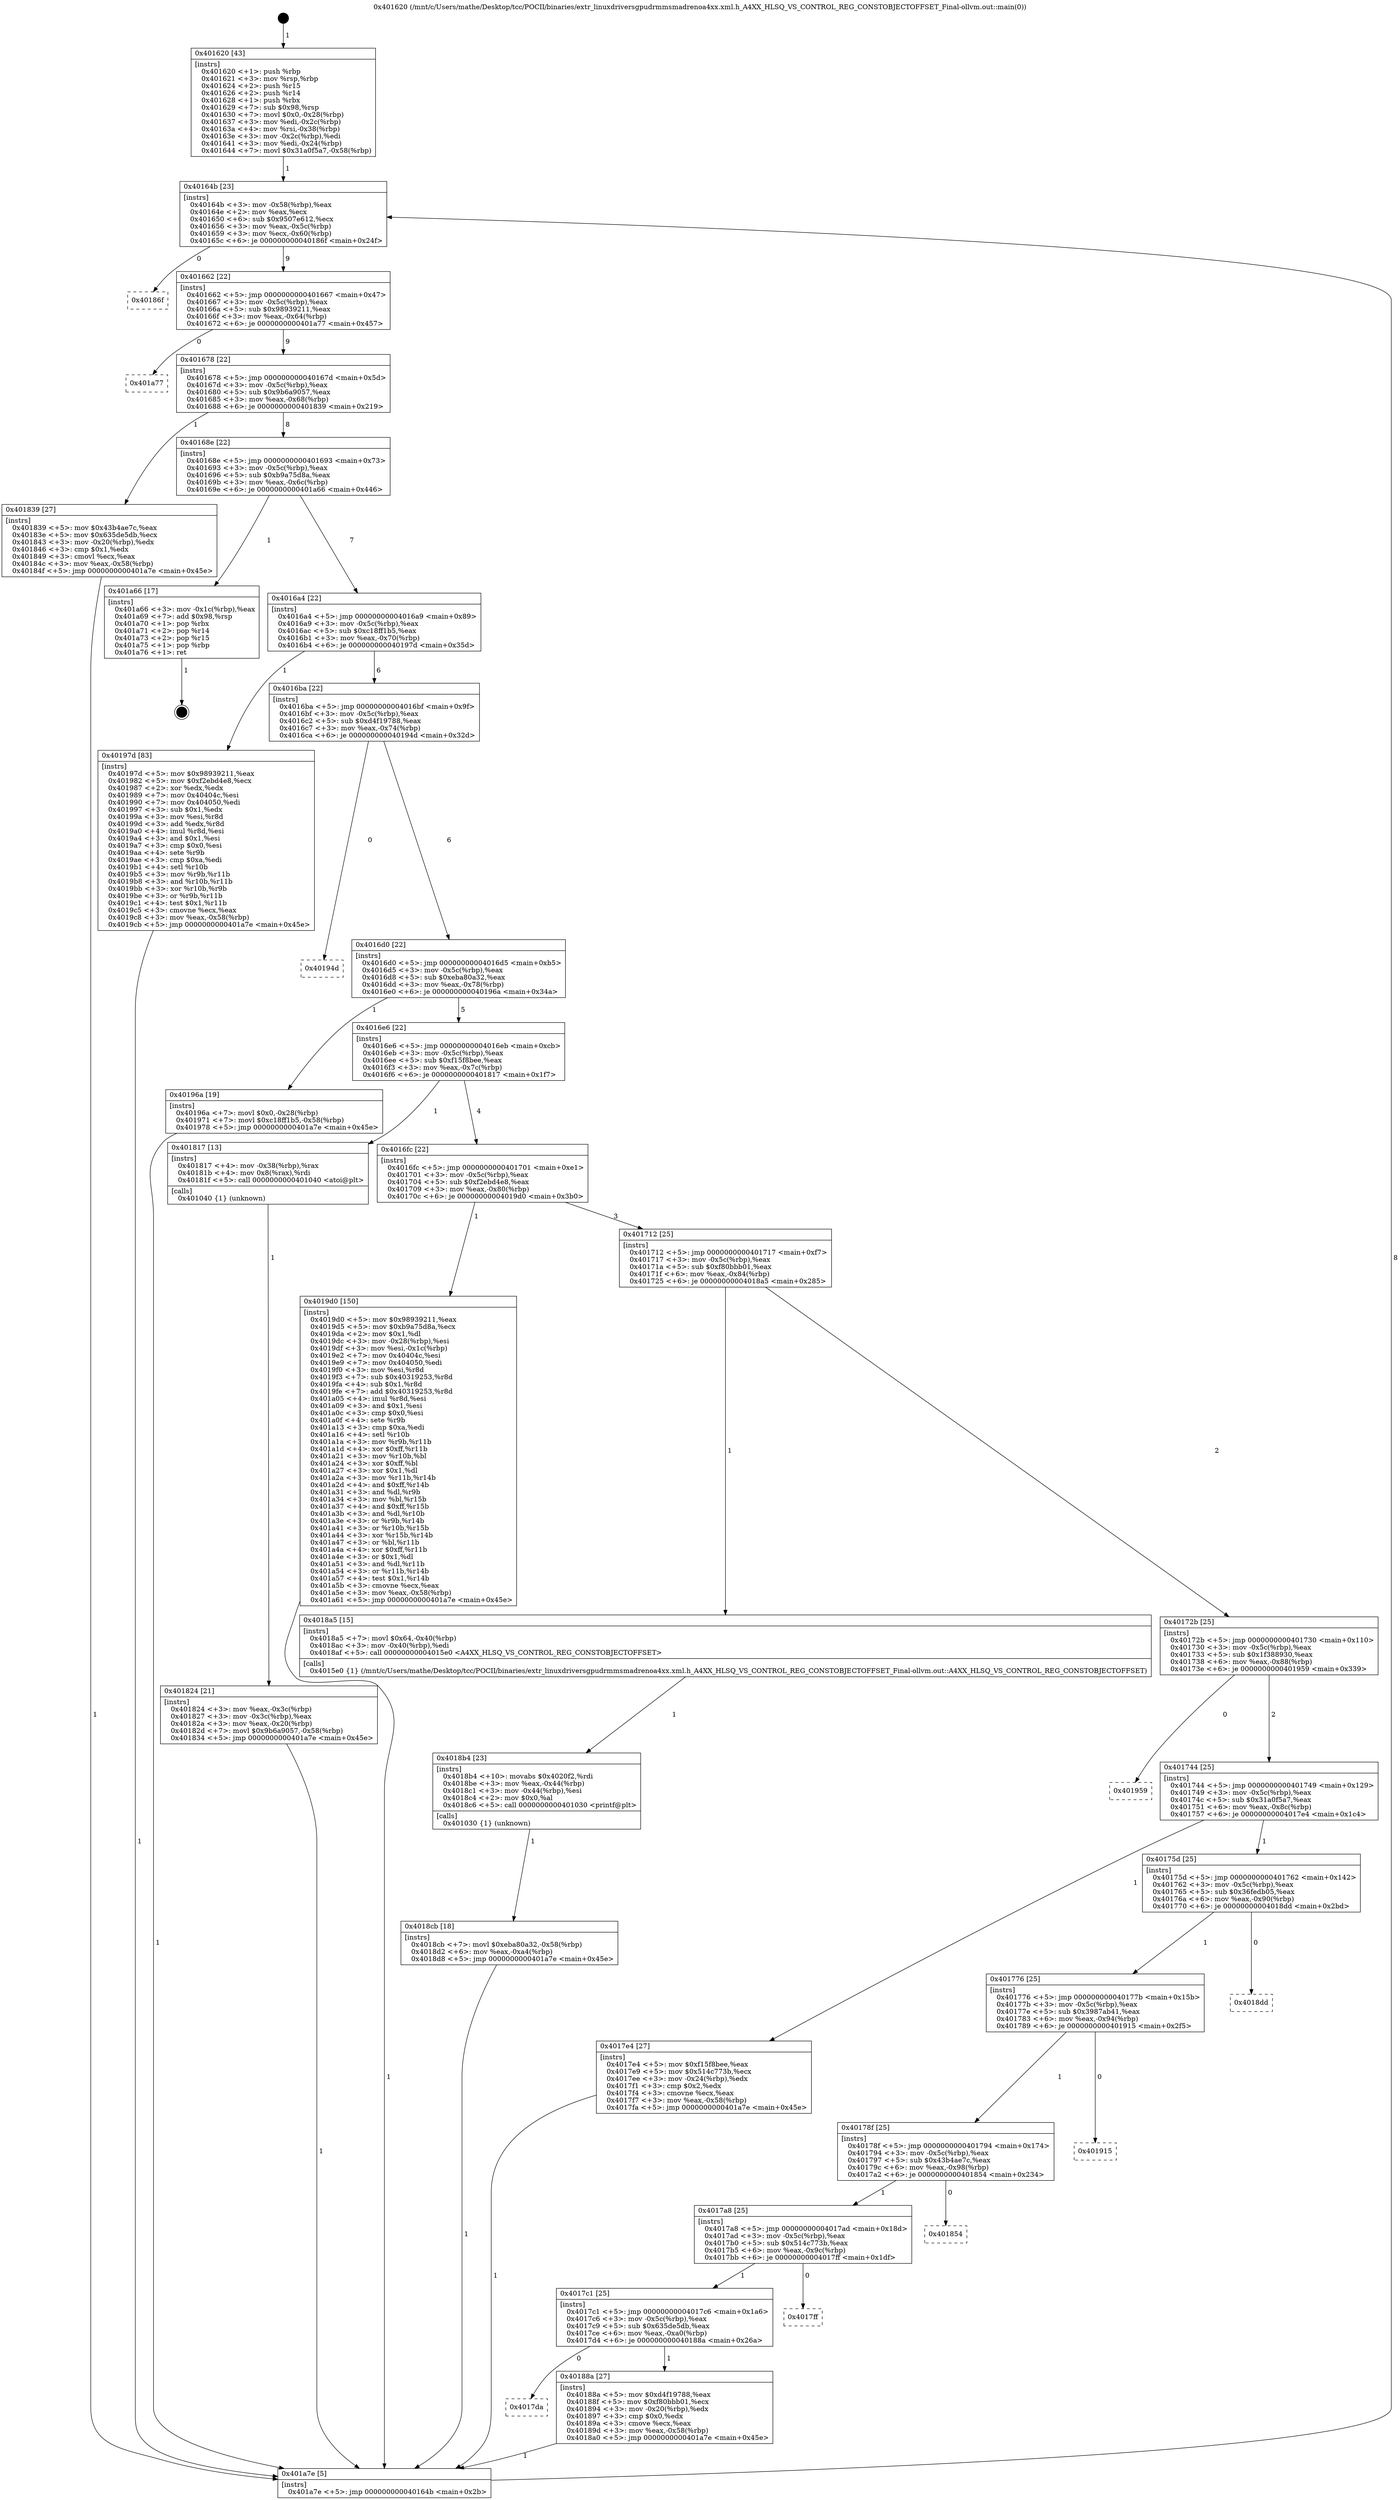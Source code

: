 digraph "0x401620" {
  label = "0x401620 (/mnt/c/Users/mathe/Desktop/tcc/POCII/binaries/extr_linuxdriversgpudrmmsmadrenoa4xx.xml.h_A4XX_HLSQ_VS_CONTROL_REG_CONSTOBJECTOFFSET_Final-ollvm.out::main(0))"
  labelloc = "t"
  node[shape=record]

  Entry [label="",width=0.3,height=0.3,shape=circle,fillcolor=black,style=filled]
  "0x40164b" [label="{
     0x40164b [23]\l
     | [instrs]\l
     &nbsp;&nbsp;0x40164b \<+3\>: mov -0x58(%rbp),%eax\l
     &nbsp;&nbsp;0x40164e \<+2\>: mov %eax,%ecx\l
     &nbsp;&nbsp;0x401650 \<+6\>: sub $0x9507e612,%ecx\l
     &nbsp;&nbsp;0x401656 \<+3\>: mov %eax,-0x5c(%rbp)\l
     &nbsp;&nbsp;0x401659 \<+3\>: mov %ecx,-0x60(%rbp)\l
     &nbsp;&nbsp;0x40165c \<+6\>: je 000000000040186f \<main+0x24f\>\l
  }"]
  "0x40186f" [label="{
     0x40186f\l
  }", style=dashed]
  "0x401662" [label="{
     0x401662 [22]\l
     | [instrs]\l
     &nbsp;&nbsp;0x401662 \<+5\>: jmp 0000000000401667 \<main+0x47\>\l
     &nbsp;&nbsp;0x401667 \<+3\>: mov -0x5c(%rbp),%eax\l
     &nbsp;&nbsp;0x40166a \<+5\>: sub $0x98939211,%eax\l
     &nbsp;&nbsp;0x40166f \<+3\>: mov %eax,-0x64(%rbp)\l
     &nbsp;&nbsp;0x401672 \<+6\>: je 0000000000401a77 \<main+0x457\>\l
  }"]
  Exit [label="",width=0.3,height=0.3,shape=circle,fillcolor=black,style=filled,peripheries=2]
  "0x401a77" [label="{
     0x401a77\l
  }", style=dashed]
  "0x401678" [label="{
     0x401678 [22]\l
     | [instrs]\l
     &nbsp;&nbsp;0x401678 \<+5\>: jmp 000000000040167d \<main+0x5d\>\l
     &nbsp;&nbsp;0x40167d \<+3\>: mov -0x5c(%rbp),%eax\l
     &nbsp;&nbsp;0x401680 \<+5\>: sub $0x9b6a9057,%eax\l
     &nbsp;&nbsp;0x401685 \<+3\>: mov %eax,-0x68(%rbp)\l
     &nbsp;&nbsp;0x401688 \<+6\>: je 0000000000401839 \<main+0x219\>\l
  }"]
  "0x4018cb" [label="{
     0x4018cb [18]\l
     | [instrs]\l
     &nbsp;&nbsp;0x4018cb \<+7\>: movl $0xeba80a32,-0x58(%rbp)\l
     &nbsp;&nbsp;0x4018d2 \<+6\>: mov %eax,-0xa4(%rbp)\l
     &nbsp;&nbsp;0x4018d8 \<+5\>: jmp 0000000000401a7e \<main+0x45e\>\l
  }"]
  "0x401839" [label="{
     0x401839 [27]\l
     | [instrs]\l
     &nbsp;&nbsp;0x401839 \<+5\>: mov $0x43b4ae7c,%eax\l
     &nbsp;&nbsp;0x40183e \<+5\>: mov $0x635de5db,%ecx\l
     &nbsp;&nbsp;0x401843 \<+3\>: mov -0x20(%rbp),%edx\l
     &nbsp;&nbsp;0x401846 \<+3\>: cmp $0x1,%edx\l
     &nbsp;&nbsp;0x401849 \<+3\>: cmovl %ecx,%eax\l
     &nbsp;&nbsp;0x40184c \<+3\>: mov %eax,-0x58(%rbp)\l
     &nbsp;&nbsp;0x40184f \<+5\>: jmp 0000000000401a7e \<main+0x45e\>\l
  }"]
  "0x40168e" [label="{
     0x40168e [22]\l
     | [instrs]\l
     &nbsp;&nbsp;0x40168e \<+5\>: jmp 0000000000401693 \<main+0x73\>\l
     &nbsp;&nbsp;0x401693 \<+3\>: mov -0x5c(%rbp),%eax\l
     &nbsp;&nbsp;0x401696 \<+5\>: sub $0xb9a75d8a,%eax\l
     &nbsp;&nbsp;0x40169b \<+3\>: mov %eax,-0x6c(%rbp)\l
     &nbsp;&nbsp;0x40169e \<+6\>: je 0000000000401a66 \<main+0x446\>\l
  }"]
  "0x4018b4" [label="{
     0x4018b4 [23]\l
     | [instrs]\l
     &nbsp;&nbsp;0x4018b4 \<+10\>: movabs $0x4020f2,%rdi\l
     &nbsp;&nbsp;0x4018be \<+3\>: mov %eax,-0x44(%rbp)\l
     &nbsp;&nbsp;0x4018c1 \<+3\>: mov -0x44(%rbp),%esi\l
     &nbsp;&nbsp;0x4018c4 \<+2\>: mov $0x0,%al\l
     &nbsp;&nbsp;0x4018c6 \<+5\>: call 0000000000401030 \<printf@plt\>\l
     | [calls]\l
     &nbsp;&nbsp;0x401030 \{1\} (unknown)\l
  }"]
  "0x401a66" [label="{
     0x401a66 [17]\l
     | [instrs]\l
     &nbsp;&nbsp;0x401a66 \<+3\>: mov -0x1c(%rbp),%eax\l
     &nbsp;&nbsp;0x401a69 \<+7\>: add $0x98,%rsp\l
     &nbsp;&nbsp;0x401a70 \<+1\>: pop %rbx\l
     &nbsp;&nbsp;0x401a71 \<+2\>: pop %r14\l
     &nbsp;&nbsp;0x401a73 \<+2\>: pop %r15\l
     &nbsp;&nbsp;0x401a75 \<+1\>: pop %rbp\l
     &nbsp;&nbsp;0x401a76 \<+1\>: ret\l
  }"]
  "0x4016a4" [label="{
     0x4016a4 [22]\l
     | [instrs]\l
     &nbsp;&nbsp;0x4016a4 \<+5\>: jmp 00000000004016a9 \<main+0x89\>\l
     &nbsp;&nbsp;0x4016a9 \<+3\>: mov -0x5c(%rbp),%eax\l
     &nbsp;&nbsp;0x4016ac \<+5\>: sub $0xc18ff1b5,%eax\l
     &nbsp;&nbsp;0x4016b1 \<+3\>: mov %eax,-0x70(%rbp)\l
     &nbsp;&nbsp;0x4016b4 \<+6\>: je 000000000040197d \<main+0x35d\>\l
  }"]
  "0x4017da" [label="{
     0x4017da\l
  }", style=dashed]
  "0x40197d" [label="{
     0x40197d [83]\l
     | [instrs]\l
     &nbsp;&nbsp;0x40197d \<+5\>: mov $0x98939211,%eax\l
     &nbsp;&nbsp;0x401982 \<+5\>: mov $0xf2ebd4e8,%ecx\l
     &nbsp;&nbsp;0x401987 \<+2\>: xor %edx,%edx\l
     &nbsp;&nbsp;0x401989 \<+7\>: mov 0x40404c,%esi\l
     &nbsp;&nbsp;0x401990 \<+7\>: mov 0x404050,%edi\l
     &nbsp;&nbsp;0x401997 \<+3\>: sub $0x1,%edx\l
     &nbsp;&nbsp;0x40199a \<+3\>: mov %esi,%r8d\l
     &nbsp;&nbsp;0x40199d \<+3\>: add %edx,%r8d\l
     &nbsp;&nbsp;0x4019a0 \<+4\>: imul %r8d,%esi\l
     &nbsp;&nbsp;0x4019a4 \<+3\>: and $0x1,%esi\l
     &nbsp;&nbsp;0x4019a7 \<+3\>: cmp $0x0,%esi\l
     &nbsp;&nbsp;0x4019aa \<+4\>: sete %r9b\l
     &nbsp;&nbsp;0x4019ae \<+3\>: cmp $0xa,%edi\l
     &nbsp;&nbsp;0x4019b1 \<+4\>: setl %r10b\l
     &nbsp;&nbsp;0x4019b5 \<+3\>: mov %r9b,%r11b\l
     &nbsp;&nbsp;0x4019b8 \<+3\>: and %r10b,%r11b\l
     &nbsp;&nbsp;0x4019bb \<+3\>: xor %r10b,%r9b\l
     &nbsp;&nbsp;0x4019be \<+3\>: or %r9b,%r11b\l
     &nbsp;&nbsp;0x4019c1 \<+4\>: test $0x1,%r11b\l
     &nbsp;&nbsp;0x4019c5 \<+3\>: cmovne %ecx,%eax\l
     &nbsp;&nbsp;0x4019c8 \<+3\>: mov %eax,-0x58(%rbp)\l
     &nbsp;&nbsp;0x4019cb \<+5\>: jmp 0000000000401a7e \<main+0x45e\>\l
  }"]
  "0x4016ba" [label="{
     0x4016ba [22]\l
     | [instrs]\l
     &nbsp;&nbsp;0x4016ba \<+5\>: jmp 00000000004016bf \<main+0x9f\>\l
     &nbsp;&nbsp;0x4016bf \<+3\>: mov -0x5c(%rbp),%eax\l
     &nbsp;&nbsp;0x4016c2 \<+5\>: sub $0xd4f19788,%eax\l
     &nbsp;&nbsp;0x4016c7 \<+3\>: mov %eax,-0x74(%rbp)\l
     &nbsp;&nbsp;0x4016ca \<+6\>: je 000000000040194d \<main+0x32d\>\l
  }"]
  "0x40188a" [label="{
     0x40188a [27]\l
     | [instrs]\l
     &nbsp;&nbsp;0x40188a \<+5\>: mov $0xd4f19788,%eax\l
     &nbsp;&nbsp;0x40188f \<+5\>: mov $0xf80bbb01,%ecx\l
     &nbsp;&nbsp;0x401894 \<+3\>: mov -0x20(%rbp),%edx\l
     &nbsp;&nbsp;0x401897 \<+3\>: cmp $0x0,%edx\l
     &nbsp;&nbsp;0x40189a \<+3\>: cmove %ecx,%eax\l
     &nbsp;&nbsp;0x40189d \<+3\>: mov %eax,-0x58(%rbp)\l
     &nbsp;&nbsp;0x4018a0 \<+5\>: jmp 0000000000401a7e \<main+0x45e\>\l
  }"]
  "0x40194d" [label="{
     0x40194d\l
  }", style=dashed]
  "0x4016d0" [label="{
     0x4016d0 [22]\l
     | [instrs]\l
     &nbsp;&nbsp;0x4016d0 \<+5\>: jmp 00000000004016d5 \<main+0xb5\>\l
     &nbsp;&nbsp;0x4016d5 \<+3\>: mov -0x5c(%rbp),%eax\l
     &nbsp;&nbsp;0x4016d8 \<+5\>: sub $0xeba80a32,%eax\l
     &nbsp;&nbsp;0x4016dd \<+3\>: mov %eax,-0x78(%rbp)\l
     &nbsp;&nbsp;0x4016e0 \<+6\>: je 000000000040196a \<main+0x34a\>\l
  }"]
  "0x4017c1" [label="{
     0x4017c1 [25]\l
     | [instrs]\l
     &nbsp;&nbsp;0x4017c1 \<+5\>: jmp 00000000004017c6 \<main+0x1a6\>\l
     &nbsp;&nbsp;0x4017c6 \<+3\>: mov -0x5c(%rbp),%eax\l
     &nbsp;&nbsp;0x4017c9 \<+5\>: sub $0x635de5db,%eax\l
     &nbsp;&nbsp;0x4017ce \<+6\>: mov %eax,-0xa0(%rbp)\l
     &nbsp;&nbsp;0x4017d4 \<+6\>: je 000000000040188a \<main+0x26a\>\l
  }"]
  "0x40196a" [label="{
     0x40196a [19]\l
     | [instrs]\l
     &nbsp;&nbsp;0x40196a \<+7\>: movl $0x0,-0x28(%rbp)\l
     &nbsp;&nbsp;0x401971 \<+7\>: movl $0xc18ff1b5,-0x58(%rbp)\l
     &nbsp;&nbsp;0x401978 \<+5\>: jmp 0000000000401a7e \<main+0x45e\>\l
  }"]
  "0x4016e6" [label="{
     0x4016e6 [22]\l
     | [instrs]\l
     &nbsp;&nbsp;0x4016e6 \<+5\>: jmp 00000000004016eb \<main+0xcb\>\l
     &nbsp;&nbsp;0x4016eb \<+3\>: mov -0x5c(%rbp),%eax\l
     &nbsp;&nbsp;0x4016ee \<+5\>: sub $0xf15f8bee,%eax\l
     &nbsp;&nbsp;0x4016f3 \<+3\>: mov %eax,-0x7c(%rbp)\l
     &nbsp;&nbsp;0x4016f6 \<+6\>: je 0000000000401817 \<main+0x1f7\>\l
  }"]
  "0x4017ff" [label="{
     0x4017ff\l
  }", style=dashed]
  "0x401817" [label="{
     0x401817 [13]\l
     | [instrs]\l
     &nbsp;&nbsp;0x401817 \<+4\>: mov -0x38(%rbp),%rax\l
     &nbsp;&nbsp;0x40181b \<+4\>: mov 0x8(%rax),%rdi\l
     &nbsp;&nbsp;0x40181f \<+5\>: call 0000000000401040 \<atoi@plt\>\l
     | [calls]\l
     &nbsp;&nbsp;0x401040 \{1\} (unknown)\l
  }"]
  "0x4016fc" [label="{
     0x4016fc [22]\l
     | [instrs]\l
     &nbsp;&nbsp;0x4016fc \<+5\>: jmp 0000000000401701 \<main+0xe1\>\l
     &nbsp;&nbsp;0x401701 \<+3\>: mov -0x5c(%rbp),%eax\l
     &nbsp;&nbsp;0x401704 \<+5\>: sub $0xf2ebd4e8,%eax\l
     &nbsp;&nbsp;0x401709 \<+3\>: mov %eax,-0x80(%rbp)\l
     &nbsp;&nbsp;0x40170c \<+6\>: je 00000000004019d0 \<main+0x3b0\>\l
  }"]
  "0x4017a8" [label="{
     0x4017a8 [25]\l
     | [instrs]\l
     &nbsp;&nbsp;0x4017a8 \<+5\>: jmp 00000000004017ad \<main+0x18d\>\l
     &nbsp;&nbsp;0x4017ad \<+3\>: mov -0x5c(%rbp),%eax\l
     &nbsp;&nbsp;0x4017b0 \<+5\>: sub $0x514c773b,%eax\l
     &nbsp;&nbsp;0x4017b5 \<+6\>: mov %eax,-0x9c(%rbp)\l
     &nbsp;&nbsp;0x4017bb \<+6\>: je 00000000004017ff \<main+0x1df\>\l
  }"]
  "0x4019d0" [label="{
     0x4019d0 [150]\l
     | [instrs]\l
     &nbsp;&nbsp;0x4019d0 \<+5\>: mov $0x98939211,%eax\l
     &nbsp;&nbsp;0x4019d5 \<+5\>: mov $0xb9a75d8a,%ecx\l
     &nbsp;&nbsp;0x4019da \<+2\>: mov $0x1,%dl\l
     &nbsp;&nbsp;0x4019dc \<+3\>: mov -0x28(%rbp),%esi\l
     &nbsp;&nbsp;0x4019df \<+3\>: mov %esi,-0x1c(%rbp)\l
     &nbsp;&nbsp;0x4019e2 \<+7\>: mov 0x40404c,%esi\l
     &nbsp;&nbsp;0x4019e9 \<+7\>: mov 0x404050,%edi\l
     &nbsp;&nbsp;0x4019f0 \<+3\>: mov %esi,%r8d\l
     &nbsp;&nbsp;0x4019f3 \<+7\>: sub $0x40319253,%r8d\l
     &nbsp;&nbsp;0x4019fa \<+4\>: sub $0x1,%r8d\l
     &nbsp;&nbsp;0x4019fe \<+7\>: add $0x40319253,%r8d\l
     &nbsp;&nbsp;0x401a05 \<+4\>: imul %r8d,%esi\l
     &nbsp;&nbsp;0x401a09 \<+3\>: and $0x1,%esi\l
     &nbsp;&nbsp;0x401a0c \<+3\>: cmp $0x0,%esi\l
     &nbsp;&nbsp;0x401a0f \<+4\>: sete %r9b\l
     &nbsp;&nbsp;0x401a13 \<+3\>: cmp $0xa,%edi\l
     &nbsp;&nbsp;0x401a16 \<+4\>: setl %r10b\l
     &nbsp;&nbsp;0x401a1a \<+3\>: mov %r9b,%r11b\l
     &nbsp;&nbsp;0x401a1d \<+4\>: xor $0xff,%r11b\l
     &nbsp;&nbsp;0x401a21 \<+3\>: mov %r10b,%bl\l
     &nbsp;&nbsp;0x401a24 \<+3\>: xor $0xff,%bl\l
     &nbsp;&nbsp;0x401a27 \<+3\>: xor $0x1,%dl\l
     &nbsp;&nbsp;0x401a2a \<+3\>: mov %r11b,%r14b\l
     &nbsp;&nbsp;0x401a2d \<+4\>: and $0xff,%r14b\l
     &nbsp;&nbsp;0x401a31 \<+3\>: and %dl,%r9b\l
     &nbsp;&nbsp;0x401a34 \<+3\>: mov %bl,%r15b\l
     &nbsp;&nbsp;0x401a37 \<+4\>: and $0xff,%r15b\l
     &nbsp;&nbsp;0x401a3b \<+3\>: and %dl,%r10b\l
     &nbsp;&nbsp;0x401a3e \<+3\>: or %r9b,%r14b\l
     &nbsp;&nbsp;0x401a41 \<+3\>: or %r10b,%r15b\l
     &nbsp;&nbsp;0x401a44 \<+3\>: xor %r15b,%r14b\l
     &nbsp;&nbsp;0x401a47 \<+3\>: or %bl,%r11b\l
     &nbsp;&nbsp;0x401a4a \<+4\>: xor $0xff,%r11b\l
     &nbsp;&nbsp;0x401a4e \<+3\>: or $0x1,%dl\l
     &nbsp;&nbsp;0x401a51 \<+3\>: and %dl,%r11b\l
     &nbsp;&nbsp;0x401a54 \<+3\>: or %r11b,%r14b\l
     &nbsp;&nbsp;0x401a57 \<+4\>: test $0x1,%r14b\l
     &nbsp;&nbsp;0x401a5b \<+3\>: cmovne %ecx,%eax\l
     &nbsp;&nbsp;0x401a5e \<+3\>: mov %eax,-0x58(%rbp)\l
     &nbsp;&nbsp;0x401a61 \<+5\>: jmp 0000000000401a7e \<main+0x45e\>\l
  }"]
  "0x401712" [label="{
     0x401712 [25]\l
     | [instrs]\l
     &nbsp;&nbsp;0x401712 \<+5\>: jmp 0000000000401717 \<main+0xf7\>\l
     &nbsp;&nbsp;0x401717 \<+3\>: mov -0x5c(%rbp),%eax\l
     &nbsp;&nbsp;0x40171a \<+5\>: sub $0xf80bbb01,%eax\l
     &nbsp;&nbsp;0x40171f \<+6\>: mov %eax,-0x84(%rbp)\l
     &nbsp;&nbsp;0x401725 \<+6\>: je 00000000004018a5 \<main+0x285\>\l
  }"]
  "0x401854" [label="{
     0x401854\l
  }", style=dashed]
  "0x4018a5" [label="{
     0x4018a5 [15]\l
     | [instrs]\l
     &nbsp;&nbsp;0x4018a5 \<+7\>: movl $0x64,-0x40(%rbp)\l
     &nbsp;&nbsp;0x4018ac \<+3\>: mov -0x40(%rbp),%edi\l
     &nbsp;&nbsp;0x4018af \<+5\>: call 00000000004015e0 \<A4XX_HLSQ_VS_CONTROL_REG_CONSTOBJECTOFFSET\>\l
     | [calls]\l
     &nbsp;&nbsp;0x4015e0 \{1\} (/mnt/c/Users/mathe/Desktop/tcc/POCII/binaries/extr_linuxdriversgpudrmmsmadrenoa4xx.xml.h_A4XX_HLSQ_VS_CONTROL_REG_CONSTOBJECTOFFSET_Final-ollvm.out::A4XX_HLSQ_VS_CONTROL_REG_CONSTOBJECTOFFSET)\l
  }"]
  "0x40172b" [label="{
     0x40172b [25]\l
     | [instrs]\l
     &nbsp;&nbsp;0x40172b \<+5\>: jmp 0000000000401730 \<main+0x110\>\l
     &nbsp;&nbsp;0x401730 \<+3\>: mov -0x5c(%rbp),%eax\l
     &nbsp;&nbsp;0x401733 \<+5\>: sub $0x1f388930,%eax\l
     &nbsp;&nbsp;0x401738 \<+6\>: mov %eax,-0x88(%rbp)\l
     &nbsp;&nbsp;0x40173e \<+6\>: je 0000000000401959 \<main+0x339\>\l
  }"]
  "0x40178f" [label="{
     0x40178f [25]\l
     | [instrs]\l
     &nbsp;&nbsp;0x40178f \<+5\>: jmp 0000000000401794 \<main+0x174\>\l
     &nbsp;&nbsp;0x401794 \<+3\>: mov -0x5c(%rbp),%eax\l
     &nbsp;&nbsp;0x401797 \<+5\>: sub $0x43b4ae7c,%eax\l
     &nbsp;&nbsp;0x40179c \<+6\>: mov %eax,-0x98(%rbp)\l
     &nbsp;&nbsp;0x4017a2 \<+6\>: je 0000000000401854 \<main+0x234\>\l
  }"]
  "0x401959" [label="{
     0x401959\l
  }", style=dashed]
  "0x401744" [label="{
     0x401744 [25]\l
     | [instrs]\l
     &nbsp;&nbsp;0x401744 \<+5\>: jmp 0000000000401749 \<main+0x129\>\l
     &nbsp;&nbsp;0x401749 \<+3\>: mov -0x5c(%rbp),%eax\l
     &nbsp;&nbsp;0x40174c \<+5\>: sub $0x31a0f5a7,%eax\l
     &nbsp;&nbsp;0x401751 \<+6\>: mov %eax,-0x8c(%rbp)\l
     &nbsp;&nbsp;0x401757 \<+6\>: je 00000000004017e4 \<main+0x1c4\>\l
  }"]
  "0x401915" [label="{
     0x401915\l
  }", style=dashed]
  "0x4017e4" [label="{
     0x4017e4 [27]\l
     | [instrs]\l
     &nbsp;&nbsp;0x4017e4 \<+5\>: mov $0xf15f8bee,%eax\l
     &nbsp;&nbsp;0x4017e9 \<+5\>: mov $0x514c773b,%ecx\l
     &nbsp;&nbsp;0x4017ee \<+3\>: mov -0x24(%rbp),%edx\l
     &nbsp;&nbsp;0x4017f1 \<+3\>: cmp $0x2,%edx\l
     &nbsp;&nbsp;0x4017f4 \<+3\>: cmovne %ecx,%eax\l
     &nbsp;&nbsp;0x4017f7 \<+3\>: mov %eax,-0x58(%rbp)\l
     &nbsp;&nbsp;0x4017fa \<+5\>: jmp 0000000000401a7e \<main+0x45e\>\l
  }"]
  "0x40175d" [label="{
     0x40175d [25]\l
     | [instrs]\l
     &nbsp;&nbsp;0x40175d \<+5\>: jmp 0000000000401762 \<main+0x142\>\l
     &nbsp;&nbsp;0x401762 \<+3\>: mov -0x5c(%rbp),%eax\l
     &nbsp;&nbsp;0x401765 \<+5\>: sub $0x36fedb05,%eax\l
     &nbsp;&nbsp;0x40176a \<+6\>: mov %eax,-0x90(%rbp)\l
     &nbsp;&nbsp;0x401770 \<+6\>: je 00000000004018dd \<main+0x2bd\>\l
  }"]
  "0x401a7e" [label="{
     0x401a7e [5]\l
     | [instrs]\l
     &nbsp;&nbsp;0x401a7e \<+5\>: jmp 000000000040164b \<main+0x2b\>\l
  }"]
  "0x401620" [label="{
     0x401620 [43]\l
     | [instrs]\l
     &nbsp;&nbsp;0x401620 \<+1\>: push %rbp\l
     &nbsp;&nbsp;0x401621 \<+3\>: mov %rsp,%rbp\l
     &nbsp;&nbsp;0x401624 \<+2\>: push %r15\l
     &nbsp;&nbsp;0x401626 \<+2\>: push %r14\l
     &nbsp;&nbsp;0x401628 \<+1\>: push %rbx\l
     &nbsp;&nbsp;0x401629 \<+7\>: sub $0x98,%rsp\l
     &nbsp;&nbsp;0x401630 \<+7\>: movl $0x0,-0x28(%rbp)\l
     &nbsp;&nbsp;0x401637 \<+3\>: mov %edi,-0x2c(%rbp)\l
     &nbsp;&nbsp;0x40163a \<+4\>: mov %rsi,-0x38(%rbp)\l
     &nbsp;&nbsp;0x40163e \<+3\>: mov -0x2c(%rbp),%edi\l
     &nbsp;&nbsp;0x401641 \<+3\>: mov %edi,-0x24(%rbp)\l
     &nbsp;&nbsp;0x401644 \<+7\>: movl $0x31a0f5a7,-0x58(%rbp)\l
  }"]
  "0x401824" [label="{
     0x401824 [21]\l
     | [instrs]\l
     &nbsp;&nbsp;0x401824 \<+3\>: mov %eax,-0x3c(%rbp)\l
     &nbsp;&nbsp;0x401827 \<+3\>: mov -0x3c(%rbp),%eax\l
     &nbsp;&nbsp;0x40182a \<+3\>: mov %eax,-0x20(%rbp)\l
     &nbsp;&nbsp;0x40182d \<+7\>: movl $0x9b6a9057,-0x58(%rbp)\l
     &nbsp;&nbsp;0x401834 \<+5\>: jmp 0000000000401a7e \<main+0x45e\>\l
  }"]
  "0x401776" [label="{
     0x401776 [25]\l
     | [instrs]\l
     &nbsp;&nbsp;0x401776 \<+5\>: jmp 000000000040177b \<main+0x15b\>\l
     &nbsp;&nbsp;0x40177b \<+3\>: mov -0x5c(%rbp),%eax\l
     &nbsp;&nbsp;0x40177e \<+5\>: sub $0x3987ab41,%eax\l
     &nbsp;&nbsp;0x401783 \<+6\>: mov %eax,-0x94(%rbp)\l
     &nbsp;&nbsp;0x401789 \<+6\>: je 0000000000401915 \<main+0x2f5\>\l
  }"]
  "0x4018dd" [label="{
     0x4018dd\l
  }", style=dashed]
  Entry -> "0x401620" [label=" 1"]
  "0x40164b" -> "0x40186f" [label=" 0"]
  "0x40164b" -> "0x401662" [label=" 9"]
  "0x401a66" -> Exit [label=" 1"]
  "0x401662" -> "0x401a77" [label=" 0"]
  "0x401662" -> "0x401678" [label=" 9"]
  "0x4019d0" -> "0x401a7e" [label=" 1"]
  "0x401678" -> "0x401839" [label=" 1"]
  "0x401678" -> "0x40168e" [label=" 8"]
  "0x40197d" -> "0x401a7e" [label=" 1"]
  "0x40168e" -> "0x401a66" [label=" 1"]
  "0x40168e" -> "0x4016a4" [label=" 7"]
  "0x40196a" -> "0x401a7e" [label=" 1"]
  "0x4016a4" -> "0x40197d" [label=" 1"]
  "0x4016a4" -> "0x4016ba" [label=" 6"]
  "0x4018cb" -> "0x401a7e" [label=" 1"]
  "0x4016ba" -> "0x40194d" [label=" 0"]
  "0x4016ba" -> "0x4016d0" [label=" 6"]
  "0x4018b4" -> "0x4018cb" [label=" 1"]
  "0x4016d0" -> "0x40196a" [label=" 1"]
  "0x4016d0" -> "0x4016e6" [label=" 5"]
  "0x40188a" -> "0x401a7e" [label=" 1"]
  "0x4016e6" -> "0x401817" [label=" 1"]
  "0x4016e6" -> "0x4016fc" [label=" 4"]
  "0x4017c1" -> "0x4017da" [label=" 0"]
  "0x4016fc" -> "0x4019d0" [label=" 1"]
  "0x4016fc" -> "0x401712" [label=" 3"]
  "0x4018a5" -> "0x4018b4" [label=" 1"]
  "0x401712" -> "0x4018a5" [label=" 1"]
  "0x401712" -> "0x40172b" [label=" 2"]
  "0x4017a8" -> "0x4017c1" [label=" 1"]
  "0x40172b" -> "0x401959" [label=" 0"]
  "0x40172b" -> "0x401744" [label=" 2"]
  "0x4017c1" -> "0x40188a" [label=" 1"]
  "0x401744" -> "0x4017e4" [label=" 1"]
  "0x401744" -> "0x40175d" [label=" 1"]
  "0x4017e4" -> "0x401a7e" [label=" 1"]
  "0x401620" -> "0x40164b" [label=" 1"]
  "0x401a7e" -> "0x40164b" [label=" 8"]
  "0x401817" -> "0x401824" [label=" 1"]
  "0x401824" -> "0x401a7e" [label=" 1"]
  "0x401839" -> "0x401a7e" [label=" 1"]
  "0x40178f" -> "0x4017a8" [label=" 1"]
  "0x40175d" -> "0x4018dd" [label=" 0"]
  "0x40175d" -> "0x401776" [label=" 1"]
  "0x40178f" -> "0x401854" [label=" 0"]
  "0x401776" -> "0x401915" [label=" 0"]
  "0x401776" -> "0x40178f" [label=" 1"]
  "0x4017a8" -> "0x4017ff" [label=" 0"]
}
